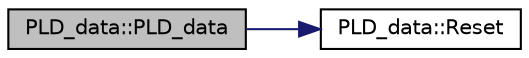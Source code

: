 digraph "PLD_data::PLD_data"
{
  edge [fontname="Helvetica",fontsize="10",labelfontname="Helvetica",labelfontsize="10"];
  node [fontname="Helvetica",fontsize="10",shape=record];
  rankdir="LR";
  Node1 [label="PLD_data::PLD_data",height=0.2,width=0.4,color="black", fillcolor="grey75", style="filled", fontcolor="black"];
  Node1 -> Node2 [color="midnightblue",fontsize="10",style="solid",fontname="Helvetica"];
  Node2 [label="PLD_data::Reset",height=0.2,width=0.4,color="black", fillcolor="white", style="filled",URL="$d0/d15/class_p_l_d__data.html#ab1a4c430ee1283127a3a74d4e95c850d",tooltip="Set initial values. "];
}

